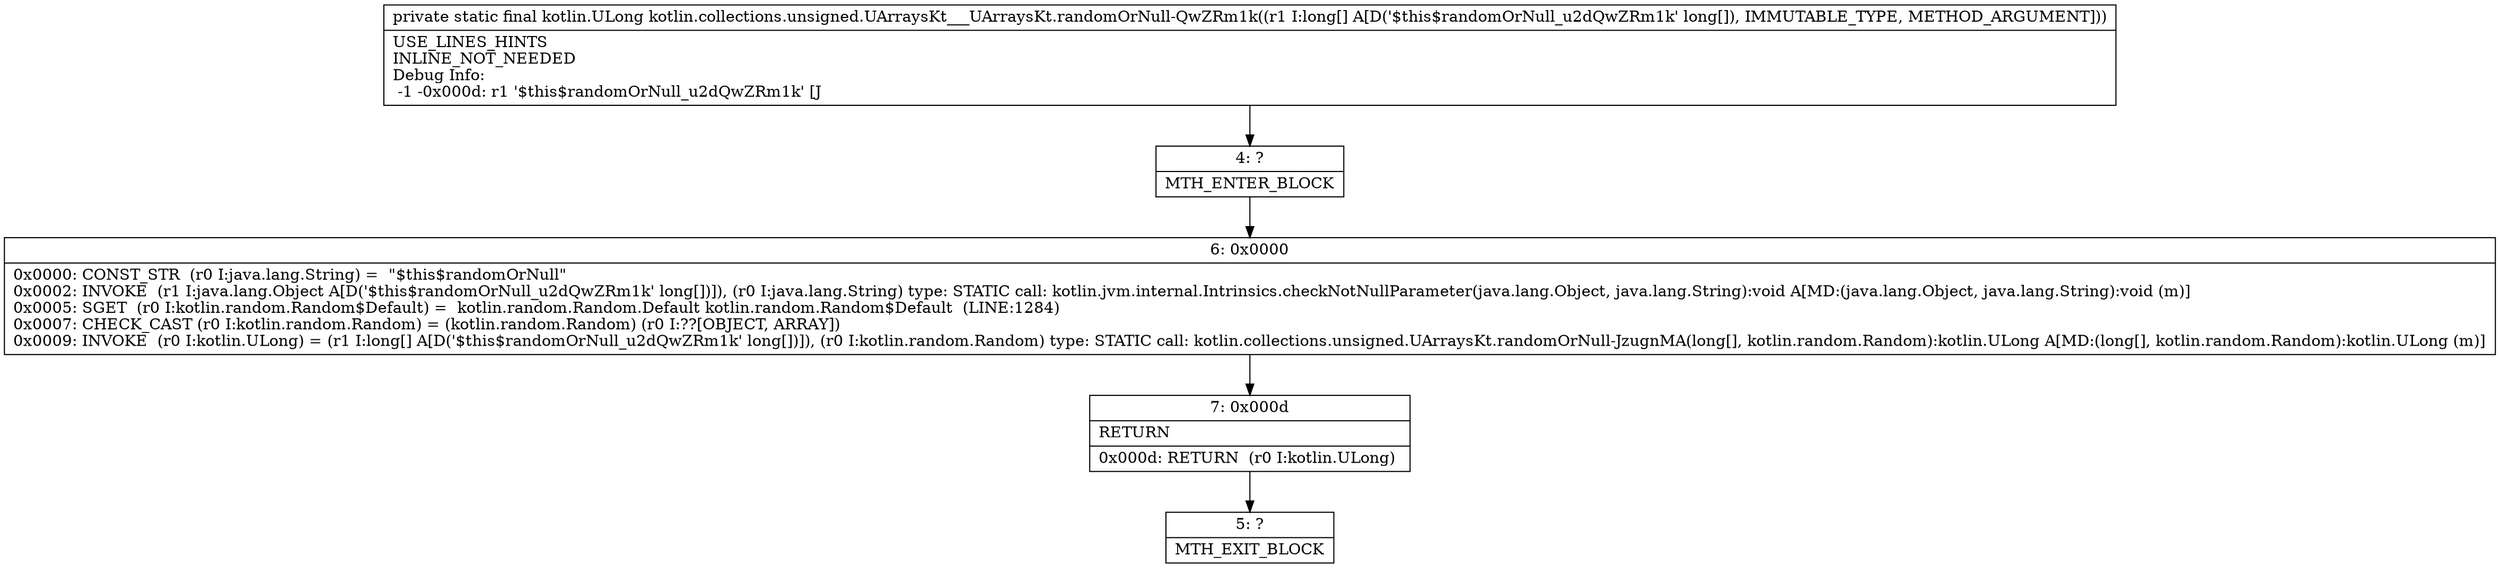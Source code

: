digraph "CFG forkotlin.collections.unsigned.UArraysKt___UArraysKt.randomOrNull\-QwZRm1k([J)Lkotlin\/ULong;" {
Node_4 [shape=record,label="{4\:\ ?|MTH_ENTER_BLOCK\l}"];
Node_6 [shape=record,label="{6\:\ 0x0000|0x0000: CONST_STR  (r0 I:java.lang.String) =  \"$this$randomOrNull\" \l0x0002: INVOKE  (r1 I:java.lang.Object A[D('$this$randomOrNull_u2dQwZRm1k' long[])]), (r0 I:java.lang.String) type: STATIC call: kotlin.jvm.internal.Intrinsics.checkNotNullParameter(java.lang.Object, java.lang.String):void A[MD:(java.lang.Object, java.lang.String):void (m)]\l0x0005: SGET  (r0 I:kotlin.random.Random$Default) =  kotlin.random.Random.Default kotlin.random.Random$Default  (LINE:1284)\l0x0007: CHECK_CAST (r0 I:kotlin.random.Random) = (kotlin.random.Random) (r0 I:??[OBJECT, ARRAY]) \l0x0009: INVOKE  (r0 I:kotlin.ULong) = (r1 I:long[] A[D('$this$randomOrNull_u2dQwZRm1k' long[])]), (r0 I:kotlin.random.Random) type: STATIC call: kotlin.collections.unsigned.UArraysKt.randomOrNull\-JzugnMA(long[], kotlin.random.Random):kotlin.ULong A[MD:(long[], kotlin.random.Random):kotlin.ULong (m)]\l}"];
Node_7 [shape=record,label="{7\:\ 0x000d|RETURN\l|0x000d: RETURN  (r0 I:kotlin.ULong) \l}"];
Node_5 [shape=record,label="{5\:\ ?|MTH_EXIT_BLOCK\l}"];
MethodNode[shape=record,label="{private static final kotlin.ULong kotlin.collections.unsigned.UArraysKt___UArraysKt.randomOrNull\-QwZRm1k((r1 I:long[] A[D('$this$randomOrNull_u2dQwZRm1k' long[]), IMMUTABLE_TYPE, METHOD_ARGUMENT]))  | USE_LINES_HINTS\lINLINE_NOT_NEEDED\lDebug Info:\l  \-1 \-0x000d: r1 '$this$randomOrNull_u2dQwZRm1k' [J\l}"];
MethodNode -> Node_4;Node_4 -> Node_6;
Node_6 -> Node_7;
Node_7 -> Node_5;
}

